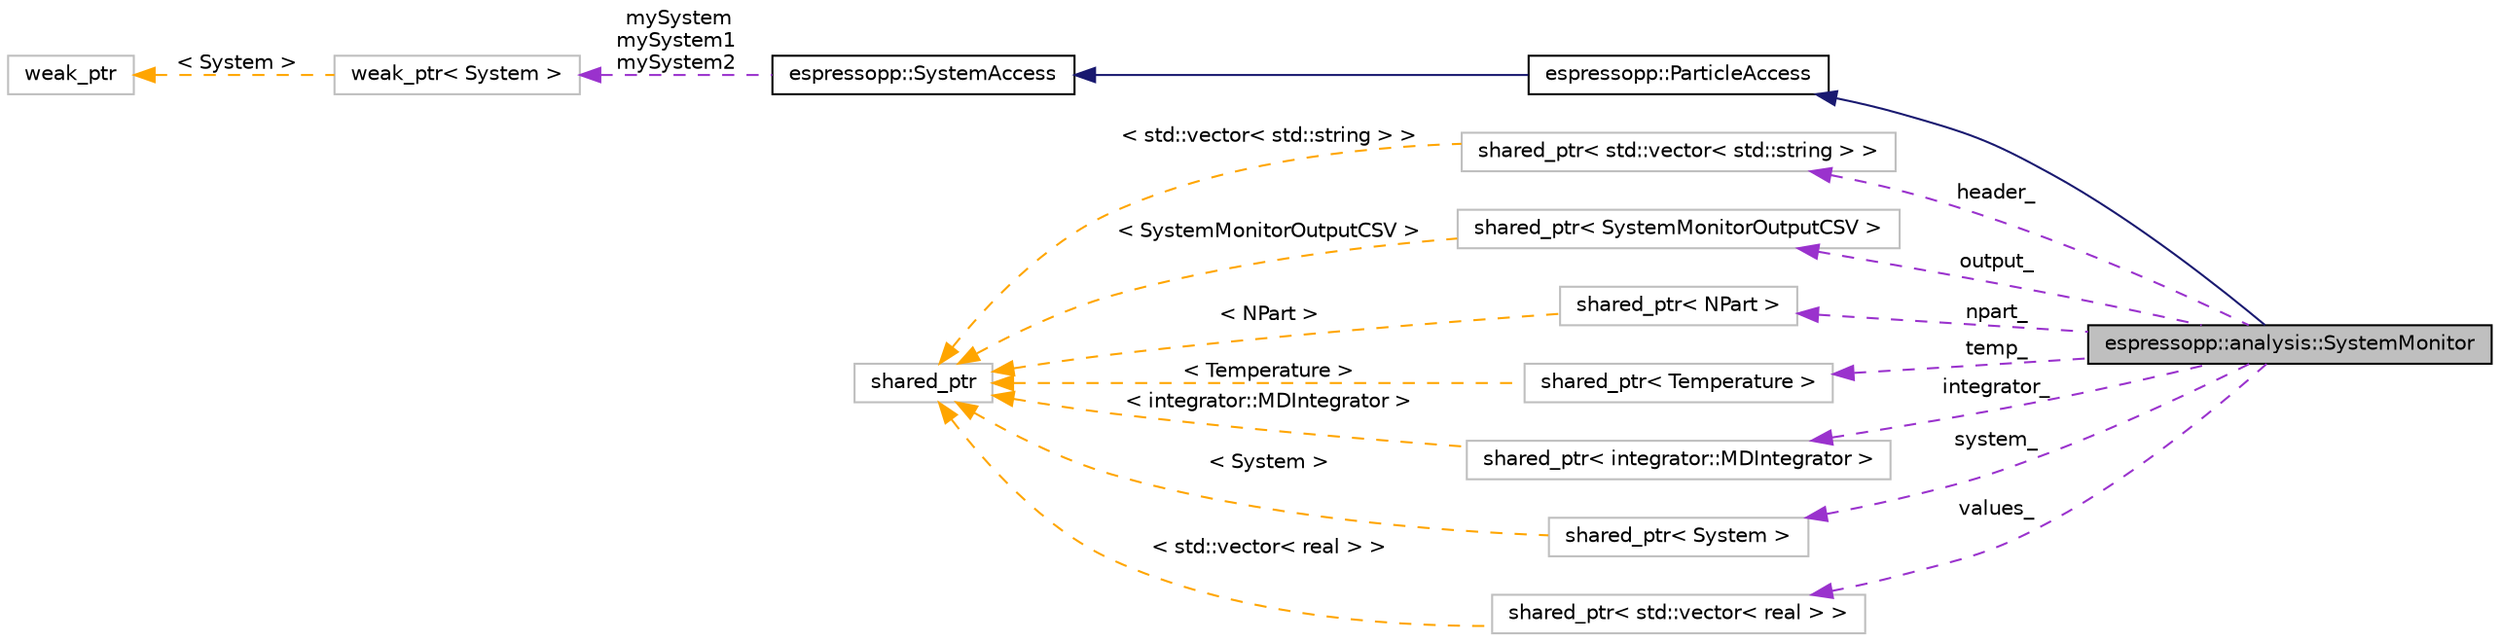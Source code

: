 digraph G
{
  edge [fontname="Helvetica",fontsize="10",labelfontname="Helvetica",labelfontsize="10"];
  node [fontname="Helvetica",fontsize="10",shape=record];
  rankdir="LR";
  Node1 [label="espressopp::analysis::SystemMonitor",height=0.2,width=0.4,color="black", fillcolor="grey75", style="filled" fontcolor="black"];
  Node2 -> Node1 [dir="back",color="midnightblue",fontsize="10",style="solid",fontname="Helvetica"];
  Node2 [label="espressopp::ParticleAccess",height=0.2,width=0.4,color="black", fillcolor="white", style="filled",URL="$classespressopp_1_1ParticleAccess.html"];
  Node3 -> Node2 [dir="back",color="midnightblue",fontsize="10",style="solid",fontname="Helvetica"];
  Node3 [label="espressopp::SystemAccess",height=0.2,width=0.4,color="black", fillcolor="white", style="filled",URL="$classespressopp_1_1SystemAccess.html",tooltip="Common base class for all classes that need access to the system."];
  Node4 -> Node3 [dir="back",color="darkorchid3",fontsize="10",style="dashed",label=" mySystem\nmySystem1\nmySystem2" ,fontname="Helvetica"];
  Node4 [label="weak_ptr\< System \>",height=0.2,width=0.4,color="grey75", fillcolor="white", style="filled"];
  Node5 -> Node4 [dir="back",color="orange",fontsize="10",style="dashed",label=" \< System \>" ,fontname="Helvetica"];
  Node5 [label="weak_ptr",height=0.2,width=0.4,color="grey75", fillcolor="white", style="filled"];
  Node6 -> Node1 [dir="back",color="darkorchid3",fontsize="10",style="dashed",label=" header_" ,fontname="Helvetica"];
  Node6 [label="shared_ptr\< std::vector\< std::string \> \>",height=0.2,width=0.4,color="grey75", fillcolor="white", style="filled"];
  Node7 -> Node6 [dir="back",color="orange",fontsize="10",style="dashed",label=" \< std::vector\< std::string \> \>" ,fontname="Helvetica"];
  Node7 [label="shared_ptr",height=0.2,width=0.4,color="grey75", fillcolor="white", style="filled"];
  Node8 -> Node1 [dir="back",color="darkorchid3",fontsize="10",style="dashed",label=" output_" ,fontname="Helvetica"];
  Node8 [label="shared_ptr\< SystemMonitorOutputCSV \>",height=0.2,width=0.4,color="grey75", fillcolor="white", style="filled"];
  Node7 -> Node8 [dir="back",color="orange",fontsize="10",style="dashed",label=" \< SystemMonitorOutputCSV \>" ,fontname="Helvetica"];
  Node9 -> Node1 [dir="back",color="darkorchid3",fontsize="10",style="dashed",label=" npart_" ,fontname="Helvetica"];
  Node9 [label="shared_ptr\< NPart \>",height=0.2,width=0.4,color="grey75", fillcolor="white", style="filled"];
  Node7 -> Node9 [dir="back",color="orange",fontsize="10",style="dashed",label=" \< NPart \>" ,fontname="Helvetica"];
  Node10 -> Node1 [dir="back",color="darkorchid3",fontsize="10",style="dashed",label=" temp_" ,fontname="Helvetica"];
  Node10 [label="shared_ptr\< Temperature \>",height=0.2,width=0.4,color="grey75", fillcolor="white", style="filled"];
  Node7 -> Node10 [dir="back",color="orange",fontsize="10",style="dashed",label=" \< Temperature \>" ,fontname="Helvetica"];
  Node11 -> Node1 [dir="back",color="darkorchid3",fontsize="10",style="dashed",label=" integrator_" ,fontname="Helvetica"];
  Node11 [label="shared_ptr\< integrator::MDIntegrator \>",height=0.2,width=0.4,color="grey75", fillcolor="white", style="filled"];
  Node7 -> Node11 [dir="back",color="orange",fontsize="10",style="dashed",label=" \< integrator::MDIntegrator \>" ,fontname="Helvetica"];
  Node12 -> Node1 [dir="back",color="darkorchid3",fontsize="10",style="dashed",label=" system_" ,fontname="Helvetica"];
  Node12 [label="shared_ptr\< System \>",height=0.2,width=0.4,color="grey75", fillcolor="white", style="filled"];
  Node7 -> Node12 [dir="back",color="orange",fontsize="10",style="dashed",label=" \< System \>" ,fontname="Helvetica"];
  Node13 -> Node1 [dir="back",color="darkorchid3",fontsize="10",style="dashed",label=" values_" ,fontname="Helvetica"];
  Node13 [label="shared_ptr\< std::vector\< real \> \>",height=0.2,width=0.4,color="grey75", fillcolor="white", style="filled"];
  Node7 -> Node13 [dir="back",color="orange",fontsize="10",style="dashed",label=" \< std::vector\< real \> \>" ,fontname="Helvetica"];
}
